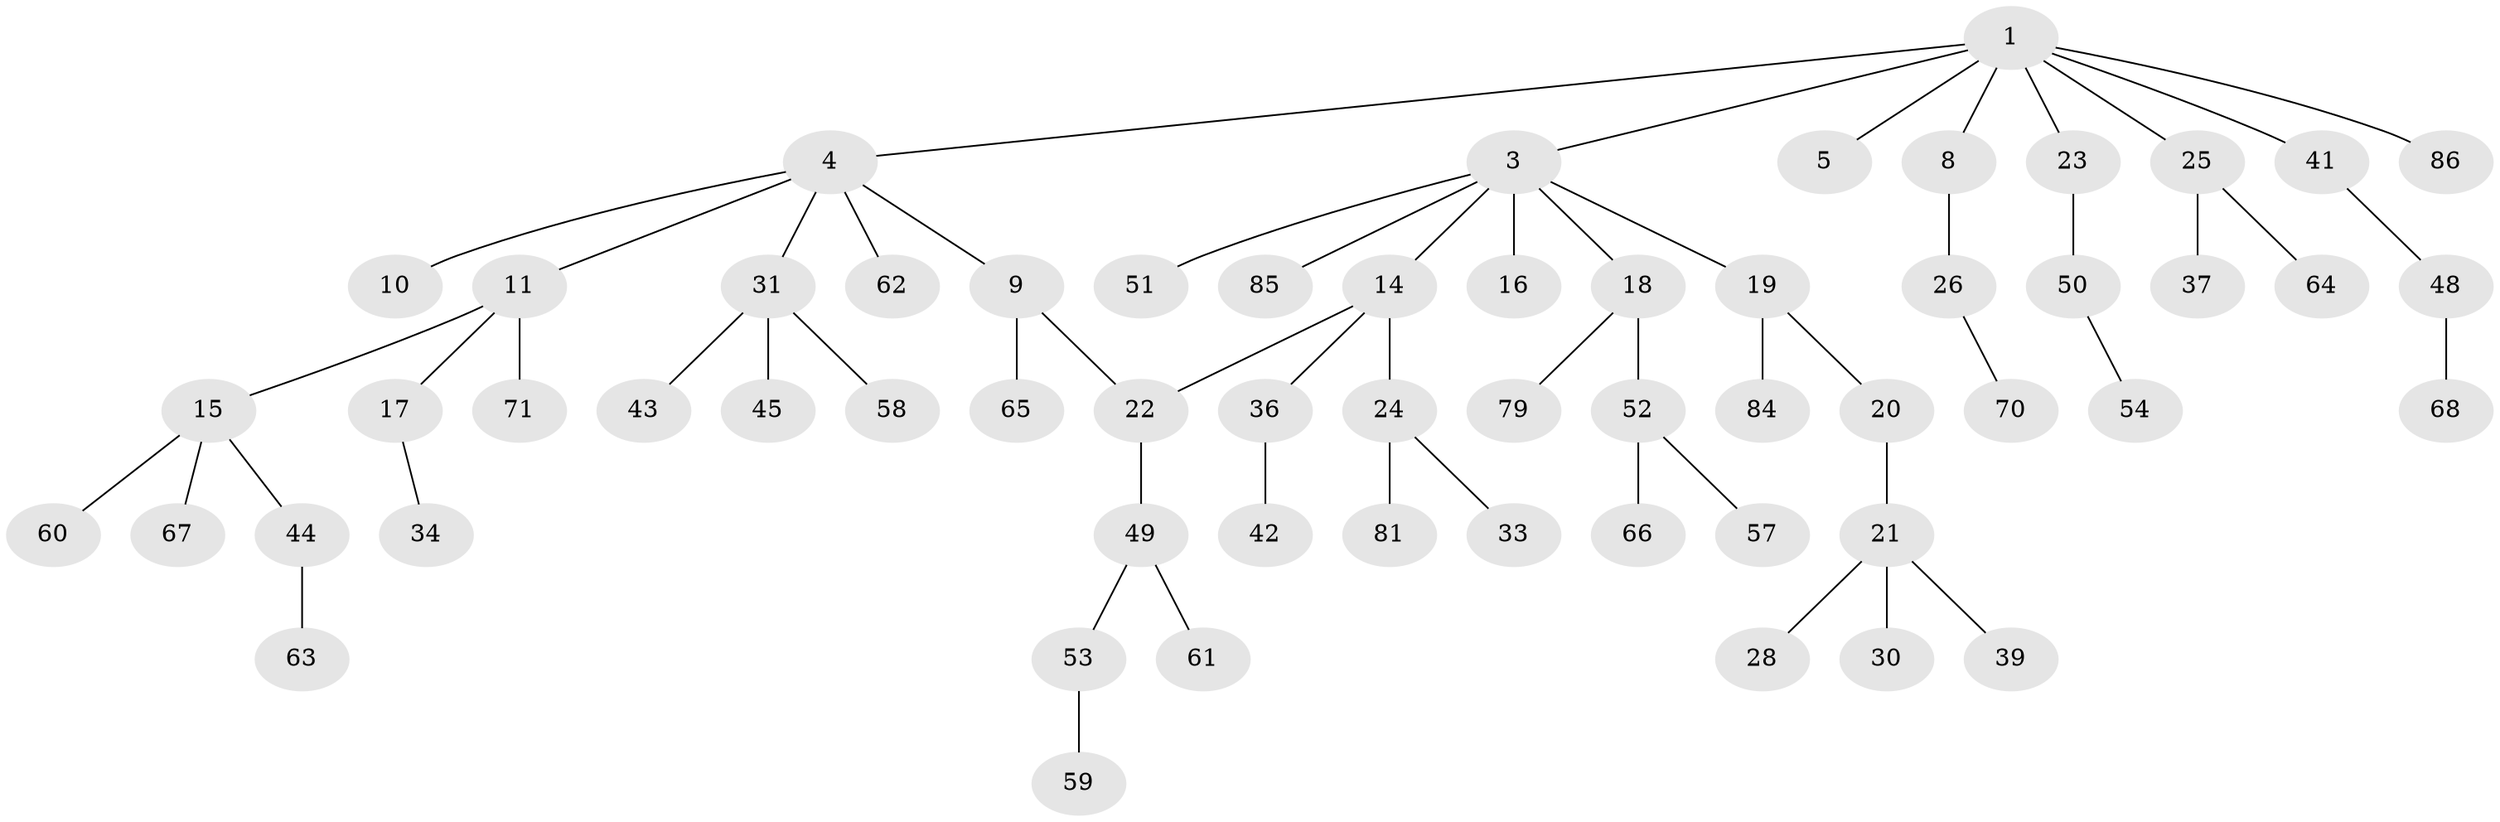 // original degree distribution, {6: 0.022988505747126436, 4: 0.10344827586206896, 7: 0.011494252873563218, 1: 0.5057471264367817, 2: 0.22988505747126436, 3: 0.11494252873563218, 5: 0.011494252873563218}
// Generated by graph-tools (version 1.1) at 2025/17/03/04/25 18:17:03]
// undirected, 60 vertices, 60 edges
graph export_dot {
graph [start="1"]
  node [color=gray90,style=filled];
  1 [super="+2"];
  3 [super="+6"];
  4 [super="+32+12"];
  5;
  8;
  9;
  10;
  11 [super="+13"];
  14;
  15;
  16;
  17;
  18 [super="+40"];
  19 [super="+47"];
  20;
  21;
  22 [super="+35"];
  23;
  24;
  25 [super="+29"];
  26;
  28;
  30;
  31 [super="+76+38"];
  33;
  34 [super="+77"];
  36;
  37 [super="+73"];
  39;
  41;
  42 [super="+80"];
  43;
  44 [super="+75+55+56"];
  45;
  48;
  49;
  50;
  51;
  52;
  53;
  54;
  57 [super="+78"];
  58;
  59;
  60;
  61;
  62;
  63;
  64;
  65;
  66;
  67;
  68;
  70;
  71;
  79 [super="+83"];
  81;
  84;
  85;
  86;
  1 -- 3;
  1 -- 5;
  1 -- 25;
  1 -- 41;
  1 -- 86;
  1 -- 8;
  1 -- 4;
  1 -- 23;
  3 -- 16;
  3 -- 18;
  3 -- 19;
  3 -- 51;
  3 -- 85;
  3 -- 14;
  4 -- 9;
  4 -- 10;
  4 -- 11;
  4 -- 62;
  4 -- 31;
  8 -- 26;
  9 -- 22;
  9 -- 65;
  11 -- 71;
  11 -- 17;
  11 -- 15;
  14 -- 24;
  14 -- 36;
  14 -- 22;
  15 -- 44;
  15 -- 60;
  15 -- 67;
  17 -- 34;
  18 -- 52;
  18 -- 79;
  19 -- 20;
  19 -- 84;
  20 -- 21;
  21 -- 28;
  21 -- 30;
  21 -- 39;
  22 -- 49;
  23 -- 50;
  24 -- 33;
  24 -- 81;
  25 -- 37;
  25 -- 64;
  26 -- 70;
  31 -- 58;
  31 -- 43;
  31 -- 45;
  36 -- 42;
  41 -- 48;
  44 -- 63;
  48 -- 68;
  49 -- 53;
  49 -- 61;
  50 -- 54;
  52 -- 57;
  52 -- 66;
  53 -- 59;
}
